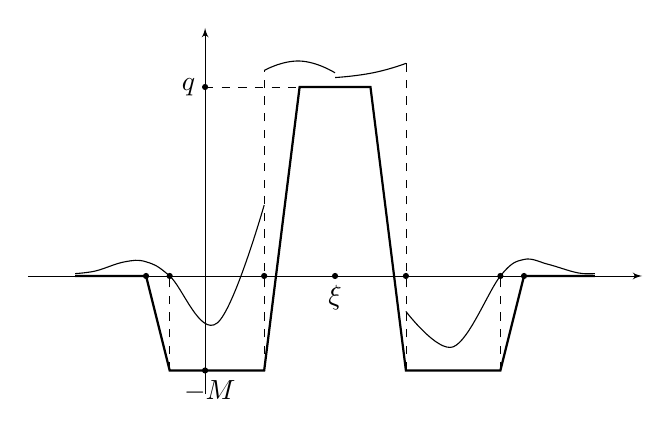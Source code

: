 \begin{tikzpicture}[scale=.3]
  \pgfmathsetmacro{\xO}{1}
  \draw[very thin,-latex'] (-13,0)--(13,0);
  \draw[very thin, -latex'] (-5.5,-5)--(-5.5,10.5);
  \draw[thick] (-11,0)--(-8,0)--(-7,-4)--(-3,-4)--(-1.5,8)--(1.5,8)--(3,-4)--(7,-4)--(8,0)--(11,0);

  \draw[smooth,tension=0.65] plot coordinates{
    (-11,0.1) (-10.5,.15) (-10,.25) (-8.9,.6) (-8,.6) (-7,0) (-5,-2) (-3,3)};
  \draw[smooth,tension=.9] plot coordinates{
    (-3,8.7) (-1.5,9.1) (0,8.6)};
  \draw[smooth,tension=.9] plot coordinates{
    (0, 8.4) (1.6,8.6) (3,9)};
  \draw[smooth,tension=0.6] plot coordinates{
    (3,-1.5) (5,-3) (7,0) (8,.7) (9,0.5) (10,.2) (10.5,.1) (11,0.1)};

\draw[dashed, very thin] (-7,-4)--(-7,0);
\draw[dashed, very thin] (7,-4)--(7,0);
\draw[dashed, very thin] (-3,-4)--(-3,8.7);
\draw[dashed, very thin] (3,-4)--(3,9);
\draw[dashed, very thin] (-5.5,8)--(1.5,8);


  \draw plot[only marks, mark=*,mark size=3pt] coordinates{(-5.5,8) (-5.5,-4) (-8,0 )(-7,0) (-3,0) (0,0)
    (3,0) (7,0) (8,0)};
  \draw (-5.5,8) node[left] {$q$};
  \draw (-5.3,-4) node[below] {$-M$};
  \draw (0,0) node[below] {$\xi$};
\end{tikzpicture}
